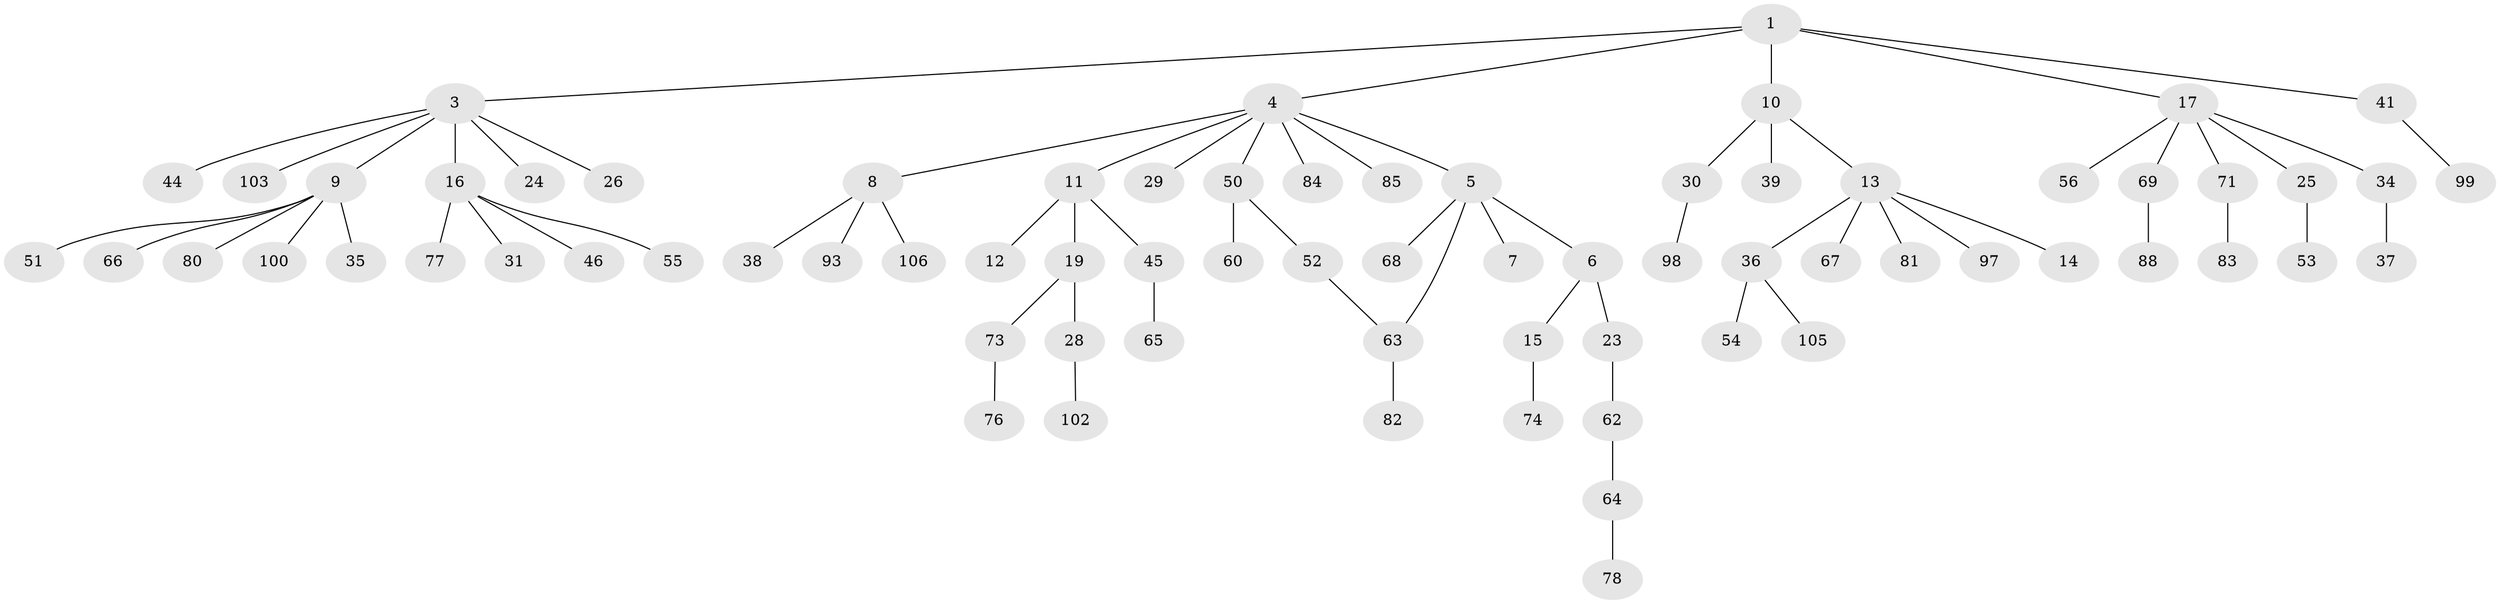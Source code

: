 // Generated by graph-tools (version 1.1) at 2025/51/02/27/25 19:51:40]
// undirected, 73 vertices, 73 edges
graph export_dot {
graph [start="1"]
  node [color=gray90,style=filled];
  1 [super="+2"];
  3 [super="+91"];
  4 [super="+47"];
  5 [super="+40"];
  6 [super="+20"];
  7 [super="+43"];
  8 [super="+33"];
  9 [super="+18"];
  10 [super="+95"];
  11 [super="+27"];
  12;
  13 [super="+70"];
  14;
  15;
  16 [super="+22"];
  17 [super="+21"];
  19 [super="+101"];
  23 [super="+32"];
  24;
  25;
  26;
  28;
  29 [super="+61"];
  30 [super="+48"];
  31;
  34 [super="+59"];
  35 [super="+94"];
  36 [super="+49"];
  37;
  38;
  39 [super="+42"];
  41 [super="+92"];
  44 [super="+57"];
  45 [super="+104"];
  46;
  50;
  51;
  52 [super="+75"];
  53 [super="+72"];
  54 [super="+58"];
  55;
  56;
  60;
  62;
  63;
  64;
  65;
  66;
  67;
  68;
  69 [super="+89"];
  71 [super="+96"];
  73 [super="+86"];
  74 [super="+79"];
  76;
  77 [super="+87"];
  78;
  80;
  81 [super="+90"];
  82;
  83;
  84;
  85;
  88;
  93;
  97;
  98;
  99;
  100;
  102;
  103;
  105;
  106;
  1 -- 10;
  1 -- 17;
  1 -- 3;
  1 -- 4;
  1 -- 41;
  3 -- 9;
  3 -- 16;
  3 -- 24;
  3 -- 26;
  3 -- 44;
  3 -- 103;
  4 -- 5;
  4 -- 8;
  4 -- 11;
  4 -- 29;
  4 -- 85;
  4 -- 50;
  4 -- 84;
  5 -- 6;
  5 -- 7;
  5 -- 63;
  5 -- 68;
  6 -- 15;
  6 -- 23;
  8 -- 106;
  8 -- 93;
  8 -- 38;
  9 -- 100;
  9 -- 80;
  9 -- 66;
  9 -- 51;
  9 -- 35;
  10 -- 13;
  10 -- 30;
  10 -- 39;
  11 -- 12;
  11 -- 19;
  11 -- 45;
  13 -- 14;
  13 -- 36;
  13 -- 67;
  13 -- 81;
  13 -- 97;
  15 -- 74;
  16 -- 77;
  16 -- 31;
  16 -- 46;
  16 -- 55;
  17 -- 56;
  17 -- 34;
  17 -- 69;
  17 -- 71;
  17 -- 25;
  19 -- 28;
  19 -- 73;
  23 -- 62;
  25 -- 53;
  28 -- 102;
  30 -- 98;
  34 -- 37;
  36 -- 54;
  36 -- 105;
  41 -- 99;
  45 -- 65;
  50 -- 52;
  50 -- 60;
  52 -- 63;
  62 -- 64;
  63 -- 82;
  64 -- 78;
  69 -- 88;
  71 -- 83;
  73 -- 76;
}
